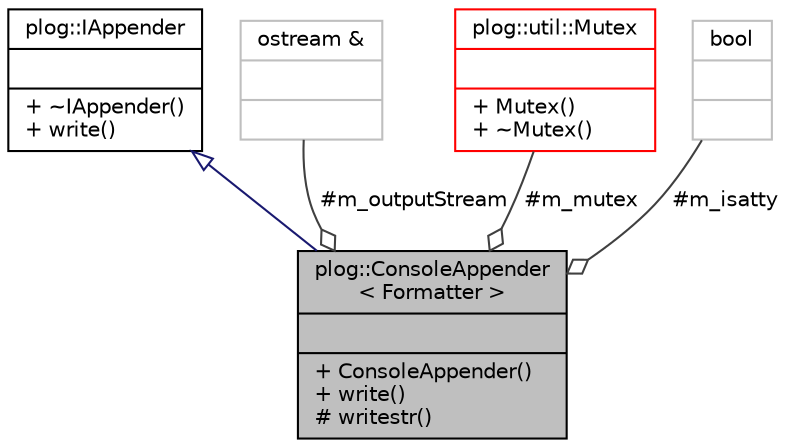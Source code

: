 digraph "plog::ConsoleAppender&lt; Formatter &gt;"
{
 // LATEX_PDF_SIZE
  bgcolor="transparent";
  edge [fontname="Helvetica",fontsize="10",labelfontname="Helvetica",labelfontsize="10"];
  node [fontname="Helvetica",fontsize="10",shape=record];
  Node1 [label="{plog::ConsoleAppender\l\< Formatter \>\n||+ ConsoleAppender()\l+ write()\l# writestr()\l}",height=0.2,width=0.4,color="black", fillcolor="grey75", style="filled", fontcolor="black",tooltip=" "];
  Node2 -> Node1 [dir="back",color="midnightblue",fontsize="10",style="solid",arrowtail="onormal",fontname="Helvetica"];
  Node2 [label="{plog::IAppender\n||+ ~IAppender()\l+ write()\l}",height=0.2,width=0.4,color="black",URL="$classplog_1_1_i_appender.html",tooltip=" "];
  Node3 -> Node1 [color="grey25",fontsize="10",style="solid",label=" #m_outputStream" ,arrowhead="odiamond",fontname="Helvetica"];
  Node3 [label="{ostream &\n||}",height=0.2,width=0.4,color="grey75",tooltip=" "];
  Node4 -> Node1 [color="grey25",fontsize="10",style="solid",label=" #m_mutex" ,arrowhead="odiamond",fontname="Helvetica"];
  Node4 [label="{plog::util::Mutex\n||+ Mutex()\l+ ~Mutex()\l}",height=0.2,width=0.4,color="red",URL="$classplog_1_1util_1_1_mutex.html",tooltip=" "];
  Node6 -> Node1 [color="grey25",fontsize="10",style="solid",label=" #m_isatty" ,arrowhead="odiamond",fontname="Helvetica"];
  Node6 [label="{bool\n||}",height=0.2,width=0.4,color="grey75",tooltip=" "];
}
